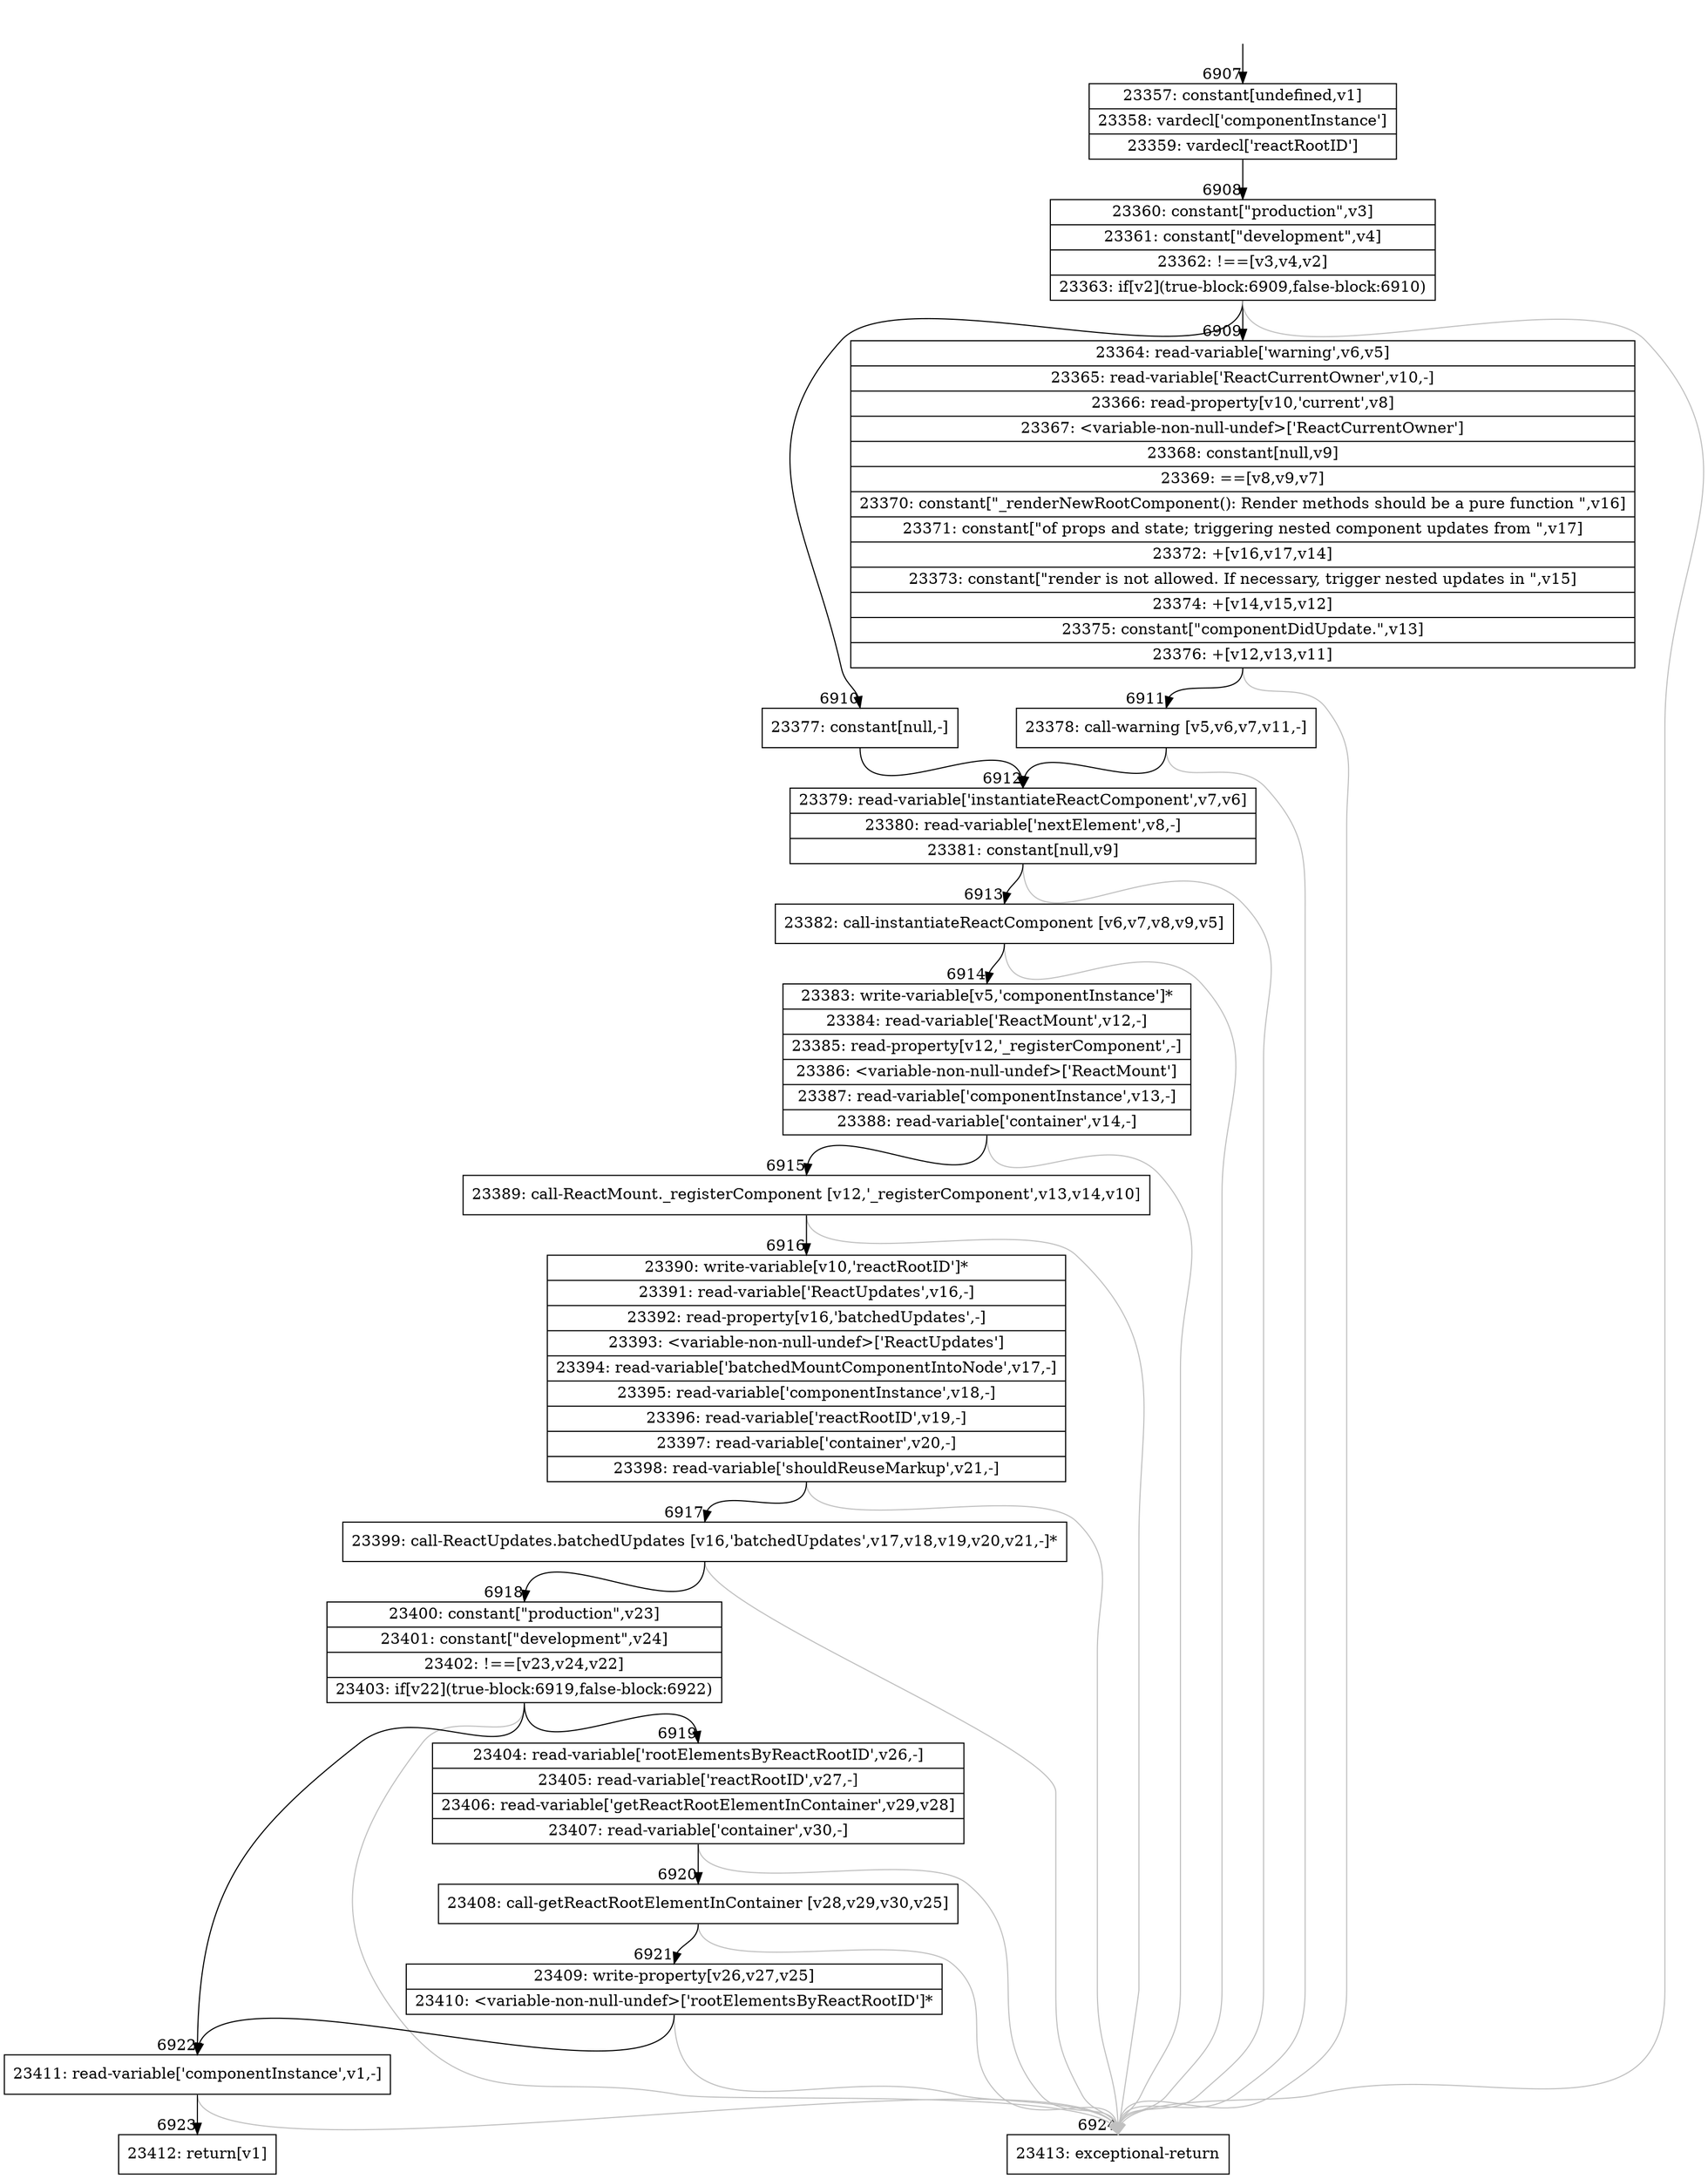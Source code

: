 digraph {
rankdir="TD"
BB_entry484[shape=none,label=""];
BB_entry484 -> BB6907 [tailport=s, headport=n, headlabel="    6907"]
BB6907 [shape=record label="{23357: constant[undefined,v1]|23358: vardecl['componentInstance']|23359: vardecl['reactRootID']}" ] 
BB6907 -> BB6908 [tailport=s, headport=n, headlabel="      6908"]
BB6908 [shape=record label="{23360: constant[\"production\",v3]|23361: constant[\"development\",v4]|23362: !==[v3,v4,v2]|23363: if[v2](true-block:6909,false-block:6910)}" ] 
BB6908 -> BB6909 [tailport=s, headport=n, headlabel="      6909"]
BB6908 -> BB6910 [tailport=s, headport=n, headlabel="      6910"]
BB6908 -> BB6924 [tailport=s, headport=n, color=gray, headlabel="      6924"]
BB6909 [shape=record label="{23364: read-variable['warning',v6,v5]|23365: read-variable['ReactCurrentOwner',v10,-]|23366: read-property[v10,'current',v8]|23367: \<variable-non-null-undef\>['ReactCurrentOwner']|23368: constant[null,v9]|23369: ==[v8,v9,v7]|23370: constant[\"_renderNewRootComponent(): Render methods should be a pure function \",v16]|23371: constant[\"of props and state; triggering nested component updates from \",v17]|23372: +[v16,v17,v14]|23373: constant[\"render is not allowed. If necessary, trigger nested updates in \",v15]|23374: +[v14,v15,v12]|23375: constant[\"componentDidUpdate.\",v13]|23376: +[v12,v13,v11]}" ] 
BB6909 -> BB6911 [tailport=s, headport=n, headlabel="      6911"]
BB6909 -> BB6924 [tailport=s, headport=n, color=gray]
BB6910 [shape=record label="{23377: constant[null,-]}" ] 
BB6910 -> BB6912 [tailport=s, headport=n, headlabel="      6912"]
BB6911 [shape=record label="{23378: call-warning [v5,v6,v7,v11,-]}" ] 
BB6911 -> BB6912 [tailport=s, headport=n]
BB6911 -> BB6924 [tailport=s, headport=n, color=gray]
BB6912 [shape=record label="{23379: read-variable['instantiateReactComponent',v7,v6]|23380: read-variable['nextElement',v8,-]|23381: constant[null,v9]}" ] 
BB6912 -> BB6913 [tailport=s, headport=n, headlabel="      6913"]
BB6912 -> BB6924 [tailport=s, headport=n, color=gray]
BB6913 [shape=record label="{23382: call-instantiateReactComponent [v6,v7,v8,v9,v5]}" ] 
BB6913 -> BB6914 [tailport=s, headport=n, headlabel="      6914"]
BB6913 -> BB6924 [tailport=s, headport=n, color=gray]
BB6914 [shape=record label="{23383: write-variable[v5,'componentInstance']*|23384: read-variable['ReactMount',v12,-]|23385: read-property[v12,'_registerComponent',-]|23386: \<variable-non-null-undef\>['ReactMount']|23387: read-variable['componentInstance',v13,-]|23388: read-variable['container',v14,-]}" ] 
BB6914 -> BB6915 [tailport=s, headport=n, headlabel="      6915"]
BB6914 -> BB6924 [tailport=s, headport=n, color=gray]
BB6915 [shape=record label="{23389: call-ReactMount._registerComponent [v12,'_registerComponent',v13,v14,v10]}" ] 
BB6915 -> BB6916 [tailport=s, headport=n, headlabel="      6916"]
BB6915 -> BB6924 [tailport=s, headport=n, color=gray]
BB6916 [shape=record label="{23390: write-variable[v10,'reactRootID']*|23391: read-variable['ReactUpdates',v16,-]|23392: read-property[v16,'batchedUpdates',-]|23393: \<variable-non-null-undef\>['ReactUpdates']|23394: read-variable['batchedMountComponentIntoNode',v17,-]|23395: read-variable['componentInstance',v18,-]|23396: read-variable['reactRootID',v19,-]|23397: read-variable['container',v20,-]|23398: read-variable['shouldReuseMarkup',v21,-]}" ] 
BB6916 -> BB6917 [tailport=s, headport=n, headlabel="      6917"]
BB6916 -> BB6924 [tailport=s, headport=n, color=gray]
BB6917 [shape=record label="{23399: call-ReactUpdates.batchedUpdates [v16,'batchedUpdates',v17,v18,v19,v20,v21,-]*}" ] 
BB6917 -> BB6918 [tailport=s, headport=n, headlabel="      6918"]
BB6917 -> BB6924 [tailport=s, headport=n, color=gray]
BB6918 [shape=record label="{23400: constant[\"production\",v23]|23401: constant[\"development\",v24]|23402: !==[v23,v24,v22]|23403: if[v22](true-block:6919,false-block:6922)}" ] 
BB6918 -> BB6919 [tailport=s, headport=n, headlabel="      6919"]
BB6918 -> BB6922 [tailport=s, headport=n, headlabel="      6922"]
BB6918 -> BB6924 [tailport=s, headport=n, color=gray]
BB6919 [shape=record label="{23404: read-variable['rootElementsByReactRootID',v26,-]|23405: read-variable['reactRootID',v27,-]|23406: read-variable['getReactRootElementInContainer',v29,v28]|23407: read-variable['container',v30,-]}" ] 
BB6919 -> BB6920 [tailport=s, headport=n, headlabel="      6920"]
BB6919 -> BB6924 [tailport=s, headport=n, color=gray]
BB6920 [shape=record label="{23408: call-getReactRootElementInContainer [v28,v29,v30,v25]}" ] 
BB6920 -> BB6921 [tailport=s, headport=n, headlabel="      6921"]
BB6920 -> BB6924 [tailport=s, headport=n, color=gray]
BB6921 [shape=record label="{23409: write-property[v26,v27,v25]|23410: \<variable-non-null-undef\>['rootElementsByReactRootID']*}" ] 
BB6921 -> BB6922 [tailport=s, headport=n]
BB6921 -> BB6924 [tailport=s, headport=n, color=gray]
BB6922 [shape=record label="{23411: read-variable['componentInstance',v1,-]}" ] 
BB6922 -> BB6923 [tailport=s, headport=n, headlabel="      6923"]
BB6922 -> BB6924 [tailport=s, headport=n, color=gray]
BB6923 [shape=record label="{23412: return[v1]}" ] 
BB6924 [shape=record label="{23413: exceptional-return}" ] 
//#$~ 12172
}
